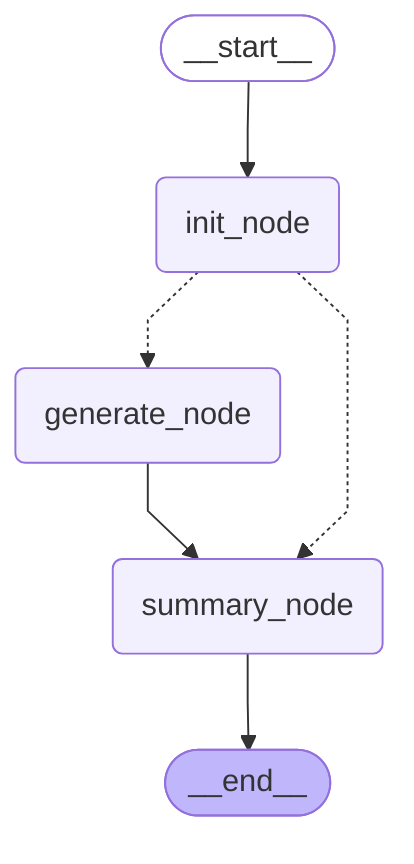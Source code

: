 ---
config:
  flowchart:
    curve: linear
---
graph TD;
	__start__([<p>__start__</p>]):::first
	init_node(init_node)
	generate_node(generate_node)
	summary_node(summary_node)
	__end__([<p>__end__</p>]):::last
	__start__ --> init_node;
	generate_node --> summary_node;
	summary_node --> __end__;
	init_node -.-> generate_node;
	init_node -.-> summary_node;
	classDef default fill:#f2f0ff,line-height:1.2
	classDef first fill-opacity:0
	classDef last fill:#bfb6fc